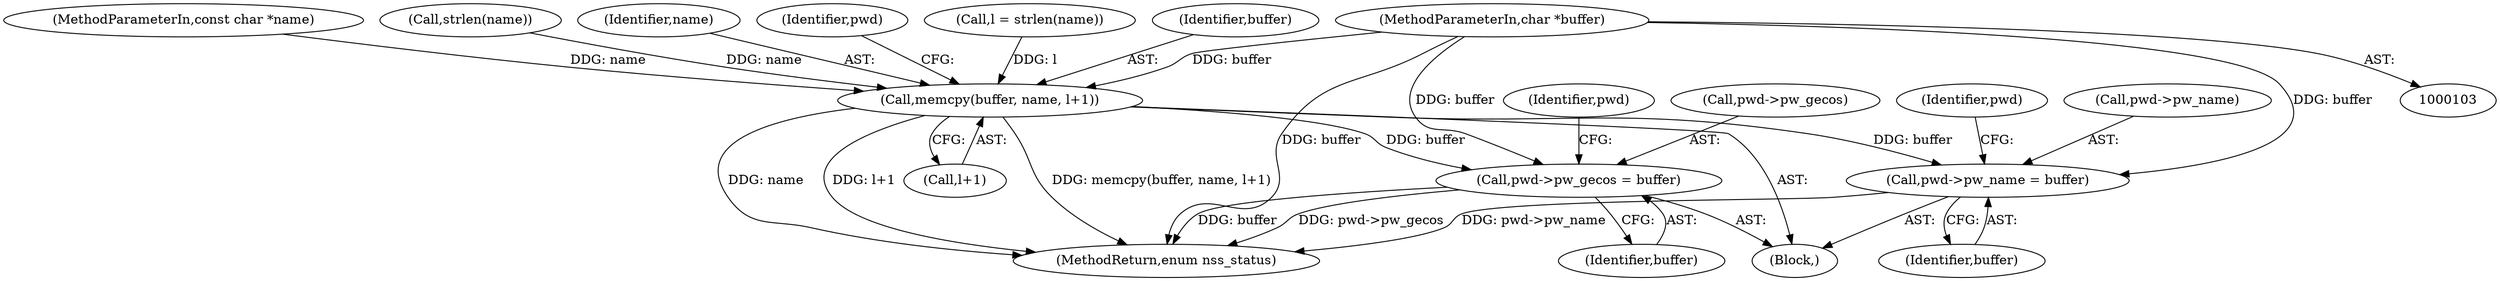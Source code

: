 digraph "0_systemd_cb31827d62066a04b02111df3052949fda4b6888_0@pointer" {
"1000106" [label="(MethodParameterIn,char *buffer)"];
"1000257" [label="(Call,memcpy(buffer, name, l+1))"];
"1000263" [label="(Call,pwd->pw_name = buffer)"];
"1000278" [label="(Call,pwd->pw_gecos = buffer)"];
"1000109" [label="(Block,)"];
"1000259" [label="(Identifier,name)"];
"1000265" [label="(Identifier,pwd)"];
"1000270" [label="(Identifier,pwd)"];
"1000260" [label="(Call,l+1)"];
"1000240" [label="(Call,l = strlen(name))"];
"1000258" [label="(Identifier,buffer)"];
"1000104" [label="(MethodParameterIn,const char *name)"];
"1000282" [label="(Identifier,buffer)"];
"1000278" [label="(Call,pwd->pw_gecos = buffer)"];
"1000325" [label="(MethodReturn,enum nss_status)"];
"1000267" [label="(Identifier,buffer)"];
"1000106" [label="(MethodParameterIn,char *buffer)"];
"1000285" [label="(Identifier,pwd)"];
"1000263" [label="(Call,pwd->pw_name = buffer)"];
"1000242" [label="(Call,strlen(name))"];
"1000257" [label="(Call,memcpy(buffer, name, l+1))"];
"1000279" [label="(Call,pwd->pw_gecos)"];
"1000264" [label="(Call,pwd->pw_name)"];
"1000106" -> "1000103"  [label="AST: "];
"1000106" -> "1000325"  [label="DDG: buffer"];
"1000106" -> "1000257"  [label="DDG: buffer"];
"1000106" -> "1000263"  [label="DDG: buffer"];
"1000106" -> "1000278"  [label="DDG: buffer"];
"1000257" -> "1000109"  [label="AST: "];
"1000257" -> "1000260"  [label="CFG: "];
"1000258" -> "1000257"  [label="AST: "];
"1000259" -> "1000257"  [label="AST: "];
"1000260" -> "1000257"  [label="AST: "];
"1000265" -> "1000257"  [label="CFG: "];
"1000257" -> "1000325"  [label="DDG: name"];
"1000257" -> "1000325"  [label="DDG: l+1"];
"1000257" -> "1000325"  [label="DDG: memcpy(buffer, name, l+1)"];
"1000242" -> "1000257"  [label="DDG: name"];
"1000104" -> "1000257"  [label="DDG: name"];
"1000240" -> "1000257"  [label="DDG: l"];
"1000257" -> "1000263"  [label="DDG: buffer"];
"1000257" -> "1000278"  [label="DDG: buffer"];
"1000263" -> "1000109"  [label="AST: "];
"1000263" -> "1000267"  [label="CFG: "];
"1000264" -> "1000263"  [label="AST: "];
"1000267" -> "1000263"  [label="AST: "];
"1000270" -> "1000263"  [label="CFG: "];
"1000263" -> "1000325"  [label="DDG: pwd->pw_name"];
"1000278" -> "1000109"  [label="AST: "];
"1000278" -> "1000282"  [label="CFG: "];
"1000279" -> "1000278"  [label="AST: "];
"1000282" -> "1000278"  [label="AST: "];
"1000285" -> "1000278"  [label="CFG: "];
"1000278" -> "1000325"  [label="DDG: buffer"];
"1000278" -> "1000325"  [label="DDG: pwd->pw_gecos"];
}
